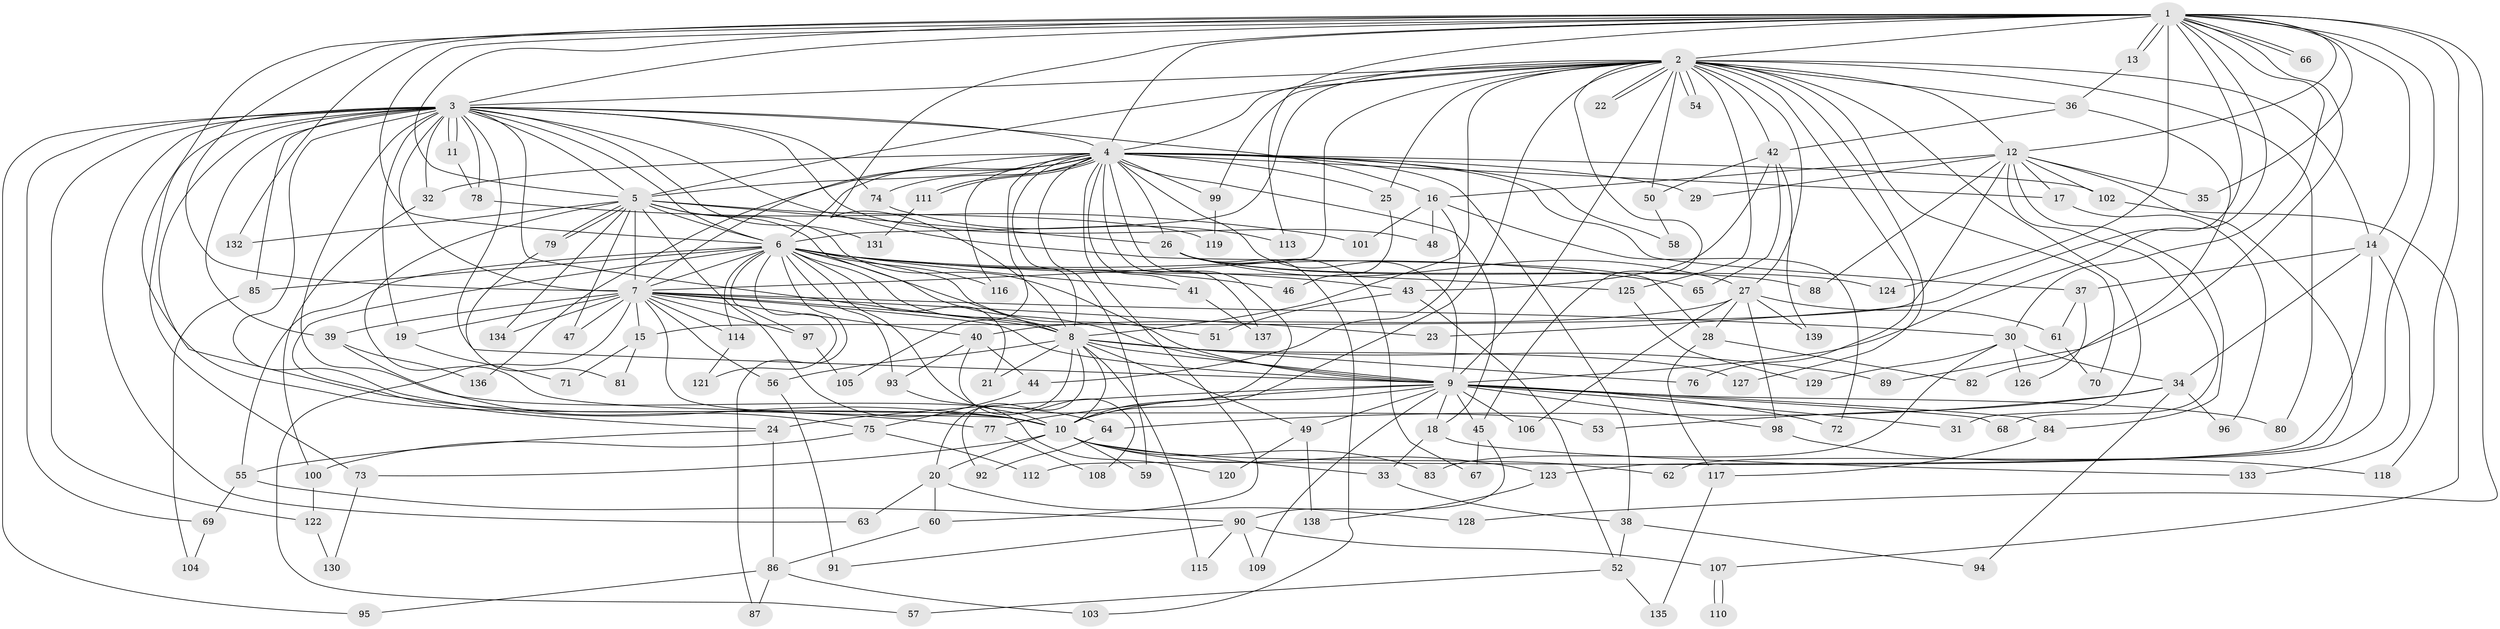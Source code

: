 // Generated by graph-tools (version 1.1) at 2025/25/03/09/25 03:25:51]
// undirected, 139 vertices, 303 edges
graph export_dot {
graph [start="1"]
  node [color=gray90,style=filled];
  1;
  2;
  3;
  4;
  5;
  6;
  7;
  8;
  9;
  10;
  11;
  12;
  13;
  14;
  15;
  16;
  17;
  18;
  19;
  20;
  21;
  22;
  23;
  24;
  25;
  26;
  27;
  28;
  29;
  30;
  31;
  32;
  33;
  34;
  35;
  36;
  37;
  38;
  39;
  40;
  41;
  42;
  43;
  44;
  45;
  46;
  47;
  48;
  49;
  50;
  51;
  52;
  53;
  54;
  55;
  56;
  57;
  58;
  59;
  60;
  61;
  62;
  63;
  64;
  65;
  66;
  67;
  68;
  69;
  70;
  71;
  72;
  73;
  74;
  75;
  76;
  77;
  78;
  79;
  80;
  81;
  82;
  83;
  84;
  85;
  86;
  87;
  88;
  89;
  90;
  91;
  92;
  93;
  94;
  95;
  96;
  97;
  98;
  99;
  100;
  101;
  102;
  103;
  104;
  105;
  106;
  107;
  108;
  109;
  110;
  111;
  112;
  113;
  114;
  115;
  116;
  117;
  118;
  119;
  120;
  121;
  122;
  123;
  124;
  125;
  126;
  127;
  128;
  129;
  130;
  131;
  132;
  133;
  134;
  135;
  136;
  137;
  138;
  139;
  1 -- 2;
  1 -- 3;
  1 -- 4;
  1 -- 5;
  1 -- 6;
  1 -- 7;
  1 -- 8;
  1 -- 9;
  1 -- 10;
  1 -- 12;
  1 -- 13;
  1 -- 13;
  1 -- 14;
  1 -- 23;
  1 -- 30;
  1 -- 35;
  1 -- 62;
  1 -- 66;
  1 -- 66;
  1 -- 89;
  1 -- 113;
  1 -- 118;
  1 -- 124;
  1 -- 128;
  1 -- 132;
  2 -- 3;
  2 -- 4;
  2 -- 5;
  2 -- 6;
  2 -- 7;
  2 -- 8;
  2 -- 9;
  2 -- 10;
  2 -- 12;
  2 -- 14;
  2 -- 22;
  2 -- 22;
  2 -- 25;
  2 -- 27;
  2 -- 31;
  2 -- 36;
  2 -- 42;
  2 -- 45;
  2 -- 50;
  2 -- 54;
  2 -- 54;
  2 -- 70;
  2 -- 76;
  2 -- 80;
  2 -- 99;
  2 -- 125;
  2 -- 127;
  3 -- 4;
  3 -- 5;
  3 -- 6;
  3 -- 7;
  3 -- 8;
  3 -- 9;
  3 -- 10;
  3 -- 11;
  3 -- 11;
  3 -- 16;
  3 -- 19;
  3 -- 28;
  3 -- 32;
  3 -- 39;
  3 -- 48;
  3 -- 63;
  3 -- 64;
  3 -- 69;
  3 -- 73;
  3 -- 74;
  3 -- 77;
  3 -- 78;
  3 -- 85;
  3 -- 95;
  3 -- 122;
  3 -- 131;
  4 -- 5;
  4 -- 6;
  4 -- 7;
  4 -- 8;
  4 -- 9;
  4 -- 10;
  4 -- 17;
  4 -- 18;
  4 -- 25;
  4 -- 26;
  4 -- 29;
  4 -- 32;
  4 -- 37;
  4 -- 38;
  4 -- 41;
  4 -- 58;
  4 -- 59;
  4 -- 60;
  4 -- 74;
  4 -- 99;
  4 -- 102;
  4 -- 105;
  4 -- 111;
  4 -- 111;
  4 -- 116;
  4 -- 136;
  4 -- 137;
  5 -- 6;
  5 -- 7;
  5 -- 8;
  5 -- 9;
  5 -- 10;
  5 -- 26;
  5 -- 47;
  5 -- 53;
  5 -- 79;
  5 -- 79;
  5 -- 119;
  5 -- 132;
  5 -- 134;
  6 -- 7;
  6 -- 8;
  6 -- 9;
  6 -- 10;
  6 -- 21;
  6 -- 24;
  6 -- 41;
  6 -- 43;
  6 -- 46;
  6 -- 51;
  6 -- 55;
  6 -- 65;
  6 -- 85;
  6 -- 87;
  6 -- 93;
  6 -- 97;
  6 -- 114;
  6 -- 116;
  6 -- 121;
  6 -- 125;
  7 -- 8;
  7 -- 9;
  7 -- 10;
  7 -- 15;
  7 -- 19;
  7 -- 23;
  7 -- 30;
  7 -- 39;
  7 -- 40;
  7 -- 47;
  7 -- 56;
  7 -- 57;
  7 -- 97;
  7 -- 114;
  7 -- 134;
  8 -- 9;
  8 -- 10;
  8 -- 20;
  8 -- 21;
  8 -- 49;
  8 -- 56;
  8 -- 76;
  8 -- 89;
  8 -- 92;
  8 -- 115;
  8 -- 127;
  9 -- 10;
  9 -- 18;
  9 -- 24;
  9 -- 31;
  9 -- 45;
  9 -- 49;
  9 -- 68;
  9 -- 72;
  9 -- 77;
  9 -- 80;
  9 -- 84;
  9 -- 98;
  9 -- 106;
  9 -- 109;
  10 -- 20;
  10 -- 33;
  10 -- 59;
  10 -- 62;
  10 -- 73;
  10 -- 83;
  10 -- 123;
  11 -- 78;
  12 -- 15;
  12 -- 16;
  12 -- 17;
  12 -- 29;
  12 -- 35;
  12 -- 68;
  12 -- 84;
  12 -- 88;
  12 -- 102;
  12 -- 123;
  13 -- 36;
  14 -- 34;
  14 -- 37;
  14 -- 112;
  14 -- 133;
  15 -- 71;
  15 -- 81;
  16 -- 44;
  16 -- 48;
  16 -- 72;
  16 -- 101;
  17 -- 96;
  18 -- 33;
  18 -- 133;
  19 -- 71;
  20 -- 60;
  20 -- 63;
  20 -- 128;
  24 -- 55;
  24 -- 86;
  25 -- 46;
  26 -- 27;
  26 -- 67;
  26 -- 88;
  26 -- 103;
  26 -- 124;
  27 -- 28;
  27 -- 40;
  27 -- 61;
  27 -- 98;
  27 -- 106;
  27 -- 139;
  28 -- 82;
  28 -- 117;
  30 -- 34;
  30 -- 83;
  30 -- 126;
  30 -- 129;
  32 -- 100;
  33 -- 38;
  34 -- 53;
  34 -- 64;
  34 -- 94;
  34 -- 96;
  36 -- 42;
  36 -- 82;
  37 -- 61;
  37 -- 126;
  38 -- 52;
  38 -- 94;
  39 -- 75;
  39 -- 136;
  40 -- 44;
  40 -- 93;
  40 -- 108;
  41 -- 137;
  42 -- 43;
  42 -- 50;
  42 -- 65;
  42 -- 139;
  43 -- 51;
  43 -- 52;
  44 -- 75;
  45 -- 67;
  45 -- 90;
  49 -- 120;
  49 -- 138;
  50 -- 58;
  52 -- 57;
  52 -- 135;
  55 -- 69;
  55 -- 90;
  56 -- 91;
  60 -- 86;
  61 -- 70;
  64 -- 92;
  69 -- 104;
  73 -- 130;
  74 -- 113;
  75 -- 100;
  75 -- 112;
  77 -- 108;
  78 -- 101;
  79 -- 81;
  84 -- 117;
  85 -- 104;
  86 -- 87;
  86 -- 95;
  86 -- 103;
  90 -- 91;
  90 -- 107;
  90 -- 109;
  90 -- 115;
  93 -- 120;
  97 -- 105;
  98 -- 118;
  99 -- 119;
  100 -- 122;
  102 -- 107;
  107 -- 110;
  107 -- 110;
  111 -- 131;
  114 -- 121;
  117 -- 135;
  122 -- 130;
  123 -- 138;
  125 -- 129;
}
